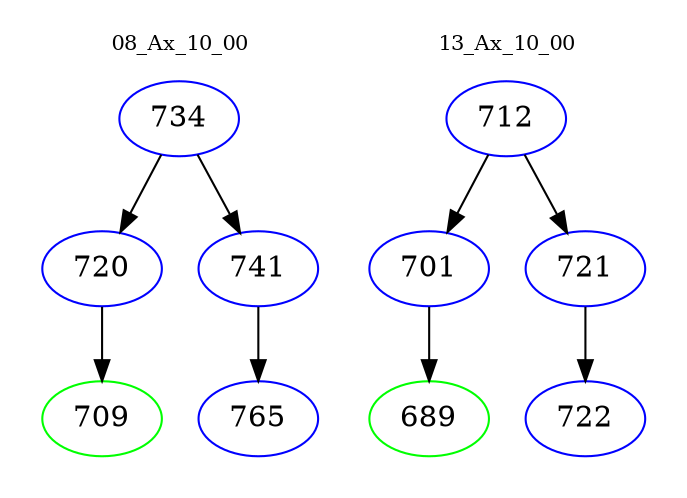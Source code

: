 digraph{
subgraph cluster_0 {
color = white
label = "08_Ax_10_00";
fontsize=10;
T0_734 [label="734", color="blue"]
T0_734 -> T0_720 [color="black"]
T0_720 [label="720", color="blue"]
T0_720 -> T0_709 [color="black"]
T0_709 [label="709", color="green"]
T0_734 -> T0_741 [color="black"]
T0_741 [label="741", color="blue"]
T0_741 -> T0_765 [color="black"]
T0_765 [label="765", color="blue"]
}
subgraph cluster_1 {
color = white
label = "13_Ax_10_00";
fontsize=10;
T1_712 [label="712", color="blue"]
T1_712 -> T1_701 [color="black"]
T1_701 [label="701", color="blue"]
T1_701 -> T1_689 [color="black"]
T1_689 [label="689", color="green"]
T1_712 -> T1_721 [color="black"]
T1_721 [label="721", color="blue"]
T1_721 -> T1_722 [color="black"]
T1_722 [label="722", color="blue"]
}
}
